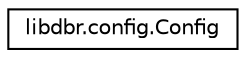 digraph "Graphical Class Hierarchy"
{
 // LATEX_PDF_SIZE
  edge [fontname="Helvetica",fontsize="10",labelfontname="Helvetica",labelfontsize="10"];
  node [fontname="Helvetica",fontsize="10",shape=record];
  rankdir="LR";
  Node0 [label="libdbr.config.Config",height=0.2,width=0.4,color="black", fillcolor="white", style="filled",URL="$classlibdbr_1_1config_1_1_config.html",tooltip="Class representing a single configuration file."];
}
